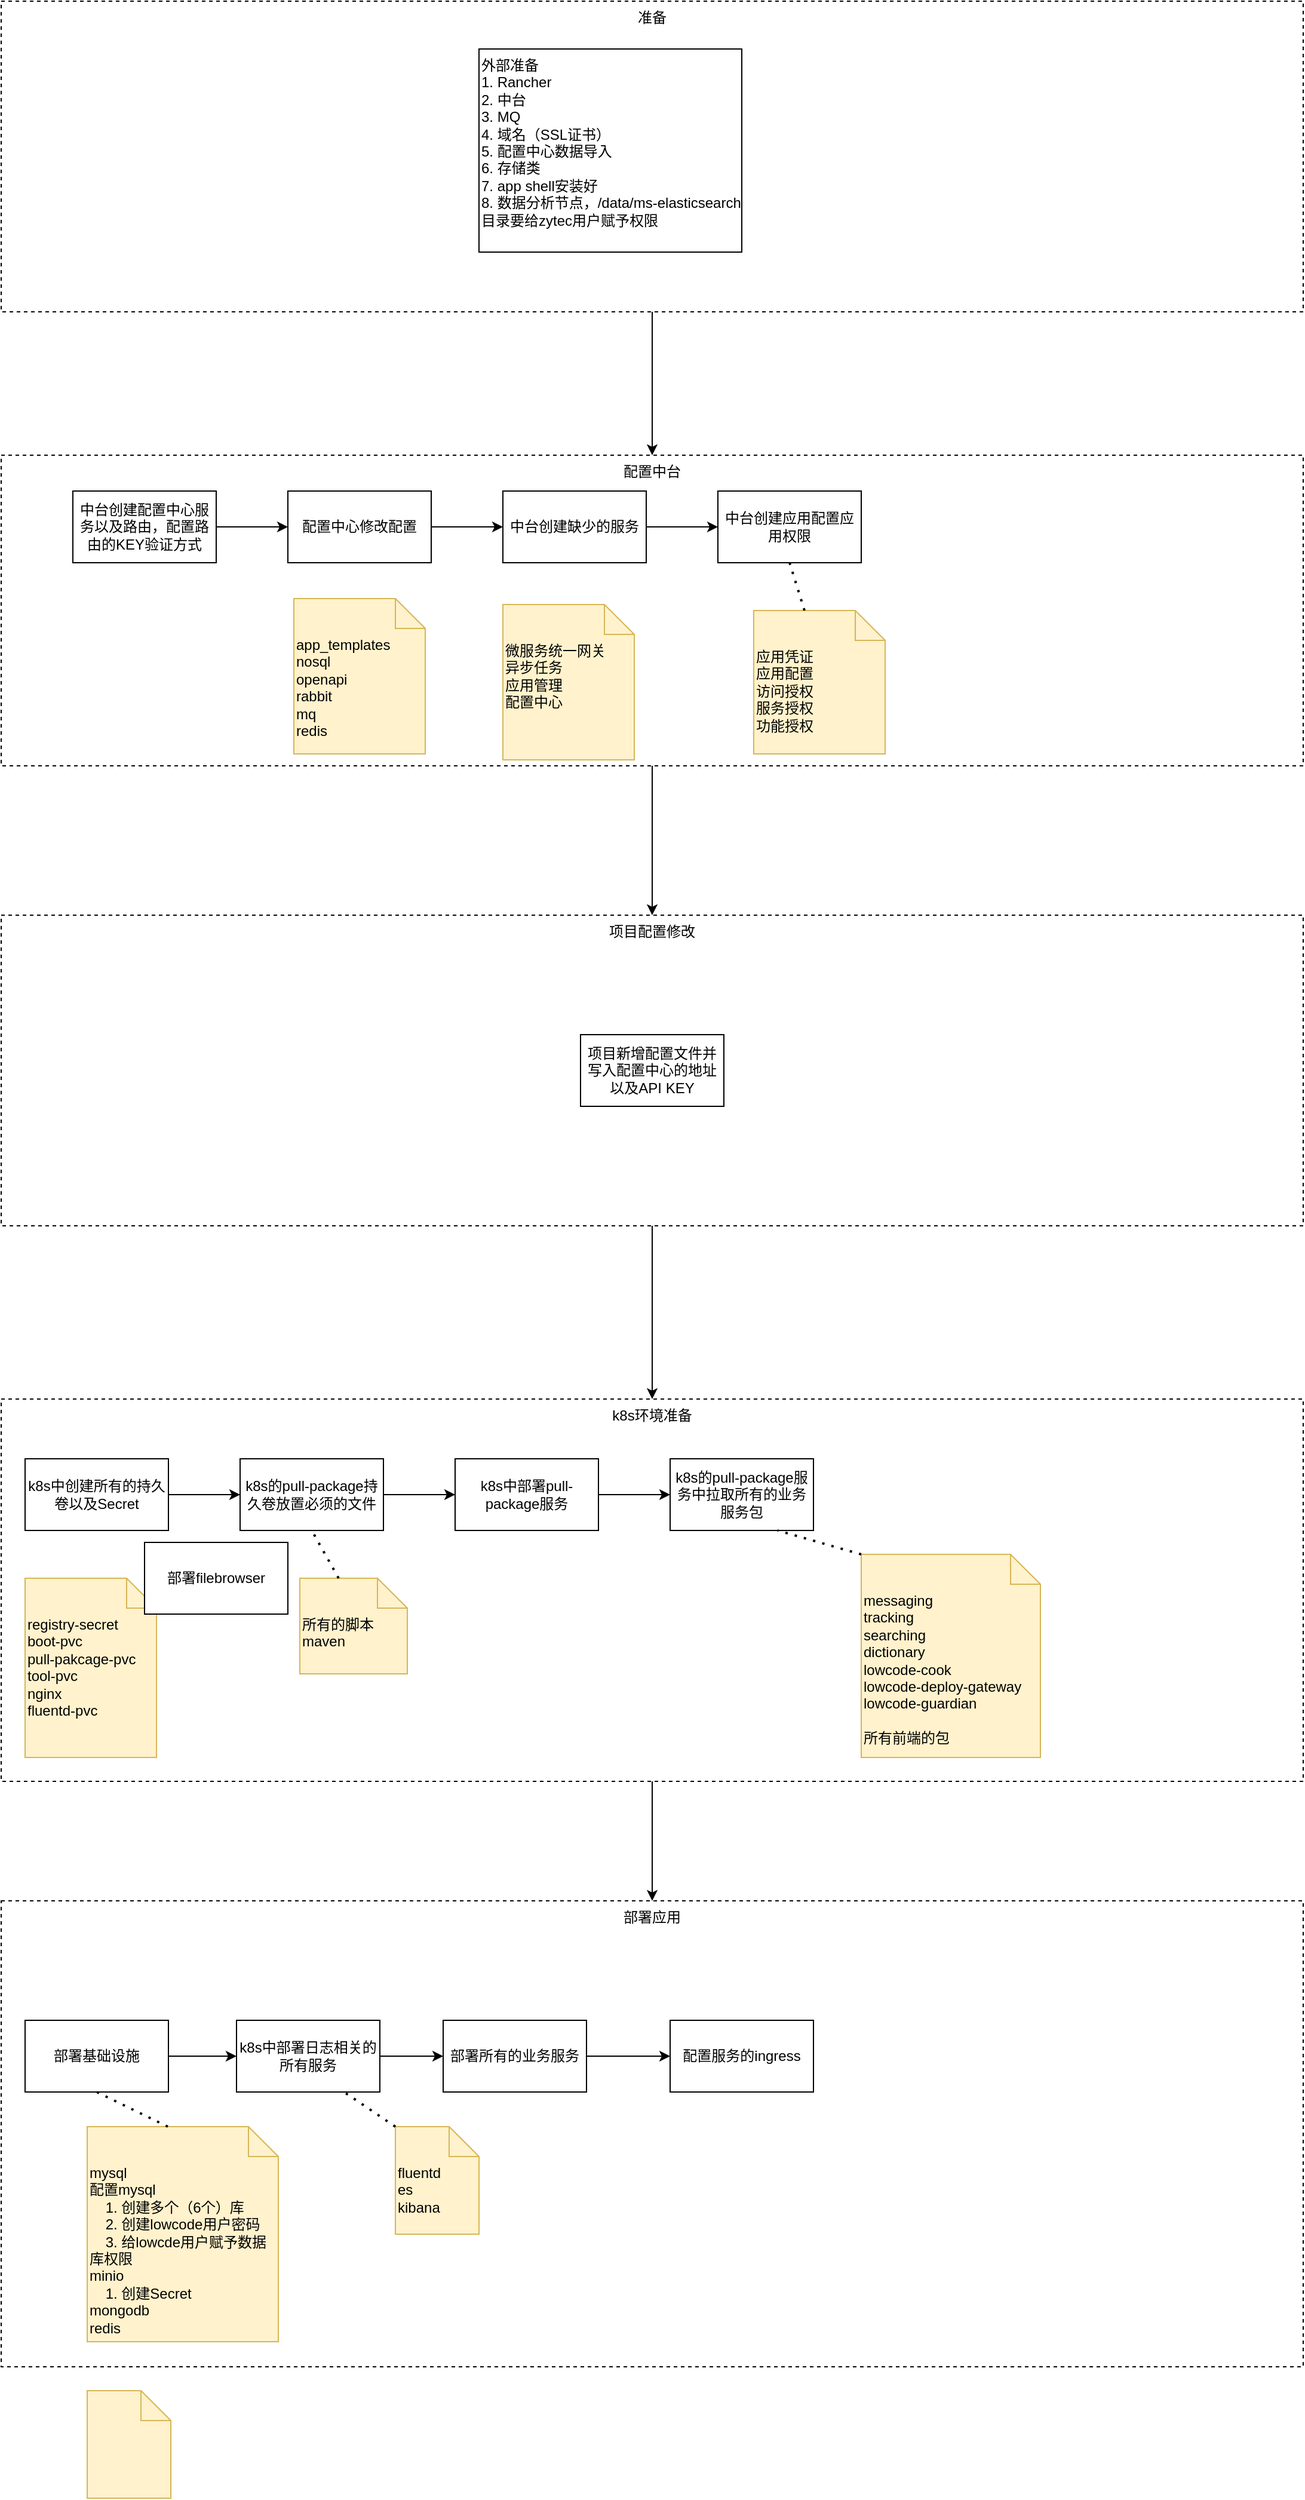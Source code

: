 <mxfile version="24.2.3" type="github">
  <diagram id="C5RBs43oDa-KdzZeNtuy" name="Page-1">
    <mxGraphModel dx="2501" dy="1930" grid="1" gridSize="10" guides="1" tooltips="1" connect="1" arrows="1" fold="1" page="1" pageScale="1" pageWidth="827" pageHeight="1169" math="0" shadow="0">
      <root>
        <mxCell id="WIyWlLk6GJQsqaUBKTNV-0" />
        <mxCell id="WIyWlLk6GJQsqaUBKTNV-1" parent="WIyWlLk6GJQsqaUBKTNV-0" />
        <mxCell id="bLoDom8n8q_n5jIfxJ7S-91" value="项目配置修改" style="rounded=0;whiteSpace=wrap;html=1;align=center;verticalAlign=top;fontFamily=Helvetica;fontSize=12;fontColor=default;fillColor=none;gradientColor=none;dashed=1;" parent="WIyWlLk6GJQsqaUBKTNV-1" vertex="1">
          <mxGeometry x="-470" y="325" width="1090" height="260" as="geometry" />
        </mxCell>
        <mxCell id="bLoDom8n8q_n5jIfxJ7S-105" value="" style="edgeStyle=none;rounded=0;orthogonalLoop=1;jettySize=auto;html=1;fontFamily=Helvetica;fontSize=12;fontColor=default;entryX=0.5;entryY=0;entryDx=0;entryDy=0;" parent="WIyWlLk6GJQsqaUBKTNV-1" source="bLoDom8n8q_n5jIfxJ7S-104" target="bLoDom8n8q_n5jIfxJ7S-90" edge="1">
          <mxGeometry relative="1" as="geometry" />
        </mxCell>
        <mxCell id="bLoDom8n8q_n5jIfxJ7S-104" value="准备" style="rounded=0;whiteSpace=wrap;html=1;align=center;verticalAlign=top;fontFamily=Helvetica;fontSize=12;fontColor=default;fillColor=none;gradientColor=none;dashed=1;" parent="WIyWlLk6GJQsqaUBKTNV-1" vertex="1">
          <mxGeometry x="-470" y="-440" width="1090" height="260" as="geometry" />
        </mxCell>
        <mxCell id="bLoDom8n8q_n5jIfxJ7S-93" value="部署应用" style="rounded=0;whiteSpace=wrap;html=1;align=center;verticalAlign=top;fontFamily=Helvetica;fontSize=12;fontColor=default;fillColor=none;gradientColor=none;dashed=1;" parent="WIyWlLk6GJQsqaUBKTNV-1" vertex="1">
          <mxGeometry x="-470" y="1150" width="1090" height="390" as="geometry" />
        </mxCell>
        <mxCell id="bLoDom8n8q_n5jIfxJ7S-108" style="edgeStyle=none;rounded=0;orthogonalLoop=1;jettySize=auto;html=1;exitX=0.5;exitY=1;exitDx=0;exitDy=0;fontFamily=Helvetica;fontSize=12;fontColor=default;" parent="WIyWlLk6GJQsqaUBKTNV-1" source="bLoDom8n8q_n5jIfxJ7S-92" target="bLoDom8n8q_n5jIfxJ7S-93" edge="1">
          <mxGeometry relative="1" as="geometry" />
        </mxCell>
        <mxCell id="bLoDom8n8q_n5jIfxJ7S-92" value="k8s环境准备" style="rounded=0;whiteSpace=wrap;html=1;align=center;verticalAlign=top;fontFamily=Helvetica;fontSize=12;fontColor=default;fillColor=none;gradientColor=none;dashed=1;" parent="WIyWlLk6GJQsqaUBKTNV-1" vertex="1">
          <mxGeometry x="-470" y="730" width="1090" height="320" as="geometry" />
        </mxCell>
        <mxCell id="bLoDom8n8q_n5jIfxJ7S-106" style="edgeStyle=none;rounded=0;orthogonalLoop=1;jettySize=auto;html=1;exitX=0.5;exitY=1;exitDx=0;exitDy=0;entryX=0.5;entryY=0;entryDx=0;entryDy=0;fontFamily=Helvetica;fontSize=12;fontColor=default;" parent="WIyWlLk6GJQsqaUBKTNV-1" source="bLoDom8n8q_n5jIfxJ7S-90" target="bLoDom8n8q_n5jIfxJ7S-91" edge="1">
          <mxGeometry relative="1" as="geometry" />
        </mxCell>
        <mxCell id="bLoDom8n8q_n5jIfxJ7S-90" value="配置中台" style="rounded=0;whiteSpace=wrap;html=1;align=center;verticalAlign=top;fontFamily=Helvetica;fontSize=12;fontColor=default;fillColor=none;gradientColor=none;dashed=1;" parent="WIyWlLk6GJQsqaUBKTNV-1" vertex="1">
          <mxGeometry x="-470" y="-60" width="1090" height="260" as="geometry" />
        </mxCell>
        <mxCell id="bLoDom8n8q_n5jIfxJ7S-101" value="" style="edgeStyle=none;rounded=0;orthogonalLoop=1;jettySize=auto;html=1;fontFamily=Helvetica;fontSize=12;fontColor=default;" parent="WIyWlLk6GJQsqaUBKTNV-1" source="bLoDom8n8q_n5jIfxJ7S-40" target="bLoDom8n8q_n5jIfxJ7S-81" edge="1">
          <mxGeometry relative="1" as="geometry" />
        </mxCell>
        <mxCell id="bLoDom8n8q_n5jIfxJ7S-40" value="k8s中部署日志相关的所有服务" style="rounded=0;whiteSpace=wrap;html=1;" parent="WIyWlLk6GJQsqaUBKTNV-1" vertex="1">
          <mxGeometry x="-273" y="1250" width="120" height="60" as="geometry" />
        </mxCell>
        <mxCell id="bLoDom8n8q_n5jIfxJ7S-41" value="fluentd&lt;div&gt;es&lt;/div&gt;&lt;div&gt;kibana&lt;/div&gt;" style="shape=note2;boundedLbl=1;whiteSpace=wrap;html=1;size=25;verticalAlign=top;align=left;fillColor=#fff2cc;strokeColor=#d6b656;" parent="WIyWlLk6GJQsqaUBKTNV-1" vertex="1">
          <mxGeometry x="-140" y="1339" width="70" height="90" as="geometry" />
        </mxCell>
        <mxCell id="bLoDom8n8q_n5jIfxJ7S-42" value="" style="endArrow=none;dashed=1;html=1;dashPattern=1 3;strokeWidth=2;rounded=0;entryX=0.75;entryY=1;entryDx=0;entryDy=0;exitX=0;exitY=0;exitDx=0;exitDy=0;exitPerimeter=0;" parent="WIyWlLk6GJQsqaUBKTNV-1" source="bLoDom8n8q_n5jIfxJ7S-41" target="bLoDom8n8q_n5jIfxJ7S-40" edge="1">
          <mxGeometry width="50" height="50" relative="1" as="geometry">
            <mxPoint x="-43" y="1095" as="sourcePoint" />
            <mxPoint x="-143" y="1015" as="targetPoint" />
          </mxGeometry>
        </mxCell>
        <mxCell id="bLoDom8n8q_n5jIfxJ7S-64" value="外部准备&lt;div&gt;1. Rancher&lt;/div&gt;&lt;div&gt;2. 中台&lt;/div&gt;&lt;div&gt;3. MQ&lt;/div&gt;&lt;div&gt;4. 域名（SSL证书）&lt;/div&gt;&lt;div&gt;5. 配置中心数据导入&lt;/div&gt;&lt;div&gt;6. 存储类&lt;/div&gt;&lt;div data-sider-select-id=&quot;3804fd7e-b8ad-4e94-b46b-e27dd143f4b2&quot;&gt;7. app shell安装好&lt;/div&gt;&lt;div data-sider-select-id=&quot;08f825d4-d1de-4067-8cb7-2164a5672277&quot;&gt;8. 数据分析节点，/data/ms-elasticsearch目录要给zytec用户赋予权限&lt;/div&gt;" style="text;html=1;align=left;verticalAlign=top;whiteSpace=wrap;rounded=0;strokeColor=default;" parent="WIyWlLk6GJQsqaUBKTNV-1" vertex="1">
          <mxGeometry x="-70" y="-400" width="220" height="170" as="geometry" />
        </mxCell>
        <mxCell id="bLoDom8n8q_n5jIfxJ7S-94" value="" style="edgeStyle=none;rounded=0;orthogonalLoop=1;jettySize=auto;html=1;fontFamily=Helvetica;fontSize=12;fontColor=default;" parent="WIyWlLk6GJQsqaUBKTNV-1" source="bLoDom8n8q_n5jIfxJ7S-65" target="bLoDom8n8q_n5jIfxJ7S-66" edge="1">
          <mxGeometry relative="1" as="geometry" />
        </mxCell>
        <mxCell id="bLoDom8n8q_n5jIfxJ7S-65" value="中台创建配置中心服务以及路由，配置路由的KEY验证方式" style="rounded=0;whiteSpace=wrap;html=1;" parent="WIyWlLk6GJQsqaUBKTNV-1" vertex="1">
          <mxGeometry x="-410" y="-30" width="120" height="60" as="geometry" />
        </mxCell>
        <mxCell id="bLoDom8n8q_n5jIfxJ7S-95" value="" style="edgeStyle=none;rounded=0;orthogonalLoop=1;jettySize=auto;html=1;fontFamily=Helvetica;fontSize=12;fontColor=default;" parent="WIyWlLk6GJQsqaUBKTNV-1" source="bLoDom8n8q_n5jIfxJ7S-66" target="bLoDom8n8q_n5jIfxJ7S-68" edge="1">
          <mxGeometry relative="1" as="geometry" />
        </mxCell>
        <mxCell id="bLoDom8n8q_n5jIfxJ7S-66" value="配置中心修改配置" style="rounded=0;whiteSpace=wrap;html=1;" parent="WIyWlLk6GJQsqaUBKTNV-1" vertex="1">
          <mxGeometry x="-230" y="-30" width="120" height="60" as="geometry" />
        </mxCell>
        <mxCell id="bLoDom8n8q_n5jIfxJ7S-67" value="中台创建应用配置应用权限" style="rounded=0;whiteSpace=wrap;html=1;" parent="WIyWlLk6GJQsqaUBKTNV-1" vertex="1">
          <mxGeometry x="130" y="-30" width="120" height="60" as="geometry" />
        </mxCell>
        <mxCell id="bLoDom8n8q_n5jIfxJ7S-96" value="" style="edgeStyle=none;rounded=0;orthogonalLoop=1;jettySize=auto;html=1;fontFamily=Helvetica;fontSize=12;fontColor=default;" parent="WIyWlLk6GJQsqaUBKTNV-1" source="bLoDom8n8q_n5jIfxJ7S-68" target="bLoDom8n8q_n5jIfxJ7S-67" edge="1">
          <mxGeometry relative="1" as="geometry" />
        </mxCell>
        <mxCell id="bLoDom8n8q_n5jIfxJ7S-68" value="中台创建缺少的服务" style="rounded=0;whiteSpace=wrap;html=1;" parent="WIyWlLk6GJQsqaUBKTNV-1" vertex="1">
          <mxGeometry x="-50" y="-30" width="120" height="60" as="geometry" />
        </mxCell>
        <mxCell id="bLoDom8n8q_n5jIfxJ7S-70" value="项目新增配置文件并写入配置中心的地址以及API KEY" style="rounded=0;whiteSpace=wrap;html=1;" parent="WIyWlLk6GJQsqaUBKTNV-1" vertex="1">
          <mxGeometry x="15" y="425" width="120" height="60" as="geometry" />
        </mxCell>
        <mxCell id="bLoDom8n8q_n5jIfxJ7S-97" value="" style="edgeStyle=none;rounded=0;orthogonalLoop=1;jettySize=auto;html=1;fontFamily=Helvetica;fontSize=12;fontColor=default;" parent="WIyWlLk6GJQsqaUBKTNV-1" source="bLoDom8n8q_n5jIfxJ7S-71" target="bLoDom8n8q_n5jIfxJ7S-76" edge="1">
          <mxGeometry relative="1" as="geometry" />
        </mxCell>
        <mxCell id="bLoDom8n8q_n5jIfxJ7S-71" value="k8s中创建所有的持久卷以及Secret" style="rounded=0;whiteSpace=wrap;html=1;" parent="WIyWlLk6GJQsqaUBKTNV-1" vertex="1">
          <mxGeometry x="-450" y="780" width="120" height="60" as="geometry" />
        </mxCell>
        <mxCell id="bLoDom8n8q_n5jIfxJ7S-100" value="" style="edgeStyle=none;rounded=0;orthogonalLoop=1;jettySize=auto;html=1;fontFamily=Helvetica;fontSize=12;fontColor=default;" parent="WIyWlLk6GJQsqaUBKTNV-1" source="bLoDom8n8q_n5jIfxJ7S-72" target="bLoDom8n8q_n5jIfxJ7S-40" edge="1">
          <mxGeometry relative="1" as="geometry" />
        </mxCell>
        <mxCell id="bLoDom8n8q_n5jIfxJ7S-72" value="部署基础设施" style="rounded=0;whiteSpace=wrap;html=1;" parent="WIyWlLk6GJQsqaUBKTNV-1" vertex="1">
          <mxGeometry x="-450" y="1250" width="120" height="60" as="geometry" />
        </mxCell>
        <mxCell id="bLoDom8n8q_n5jIfxJ7S-73" value="mysql&lt;div&gt;&lt;div&gt;&lt;span style=&quot;text-align: center;&quot;&gt;配置mysql&lt;/span&gt;&lt;br&gt;&lt;/div&gt;&lt;div&gt;&lt;span style=&quot;text-align: center;&quot;&gt;&amp;nbsp; &amp;nbsp;&amp;nbsp;&lt;/span&gt;&lt;span style=&quot;background-color: initial;&quot;&gt;1. 创建多个（6个）库&lt;/span&gt;&lt;/div&gt;&lt;div&gt;&amp;nbsp; &amp;nbsp; 2. 创建lowcode用户密码&lt;/div&gt;&lt;div&gt;&amp;nbsp; &amp;nbsp; 3. 给lowcde用户赋予数据库权限&lt;/div&gt;&lt;div&gt;minio&lt;/div&gt;&lt;div&gt;&amp;nbsp; &amp;nbsp; 1. 创建Secret&lt;/div&gt;&lt;div&gt;mongodb&lt;/div&gt;&lt;div&gt;redis&lt;/div&gt;&lt;div&gt;&lt;br&gt;&lt;/div&gt;&lt;/div&gt;" style="shape=note2;boundedLbl=1;whiteSpace=wrap;html=1;size=25;verticalAlign=top;align=left;fillColor=#fff2cc;strokeColor=#d6b656;" parent="WIyWlLk6GJQsqaUBKTNV-1" vertex="1">
          <mxGeometry x="-398" y="1339" width="160" height="180" as="geometry" />
        </mxCell>
        <mxCell id="bLoDom8n8q_n5jIfxJ7S-74" value="" style="endArrow=none;dashed=1;html=1;dashPattern=1 3;strokeWidth=2;rounded=0;entryX=0.5;entryY=1;entryDx=0;entryDy=0;exitX=0;exitY=0;exitDx=67.5;exitDy=0;exitPerimeter=0;" parent="WIyWlLk6GJQsqaUBKTNV-1" source="bLoDom8n8q_n5jIfxJ7S-73" target="bLoDom8n8q_n5jIfxJ7S-72" edge="1">
          <mxGeometry width="50" height="50" relative="1" as="geometry">
            <mxPoint x="-183" y="1340" as="sourcePoint" />
            <mxPoint x="-233" y="1300" as="targetPoint" />
          </mxGeometry>
        </mxCell>
        <mxCell id="bLoDom8n8q_n5jIfxJ7S-98" value="" style="edgeStyle=none;rounded=0;orthogonalLoop=1;jettySize=auto;html=1;fontFamily=Helvetica;fontSize=12;fontColor=default;" parent="WIyWlLk6GJQsqaUBKTNV-1" source="bLoDom8n8q_n5jIfxJ7S-76" target="bLoDom8n8q_n5jIfxJ7S-77" edge="1">
          <mxGeometry relative="1" as="geometry" />
        </mxCell>
        <mxCell id="bLoDom8n8q_n5jIfxJ7S-76" value="k8s的pull-package持久卷放置必须的文件" style="rounded=0;whiteSpace=wrap;html=1;" parent="WIyWlLk6GJQsqaUBKTNV-1" vertex="1">
          <mxGeometry x="-270" y="780" width="120" height="60" as="geometry" />
        </mxCell>
        <mxCell id="bLoDom8n8q_n5jIfxJ7S-99" value="" style="edgeStyle=none;rounded=0;orthogonalLoop=1;jettySize=auto;html=1;fontFamily=Helvetica;fontSize=12;fontColor=default;" parent="WIyWlLk6GJQsqaUBKTNV-1" source="bLoDom8n8q_n5jIfxJ7S-77" target="bLoDom8n8q_n5jIfxJ7S-80" edge="1">
          <mxGeometry relative="1" as="geometry" />
        </mxCell>
        <mxCell id="bLoDom8n8q_n5jIfxJ7S-77" value="k8s中部署pull-package服务" style="rounded=0;whiteSpace=wrap;html=1;" parent="WIyWlLk6GJQsqaUBKTNV-1" vertex="1">
          <mxGeometry x="-90" y="780" width="120" height="60" as="geometry" />
        </mxCell>
        <mxCell id="bLoDom8n8q_n5jIfxJ7S-78" value="所有的脚本&lt;div&gt;maven&lt;/div&gt;" style="shape=note2;boundedLbl=1;whiteSpace=wrap;html=1;size=25;verticalAlign=top;align=left;fillColor=#fff2cc;strokeColor=#d6b656;" parent="WIyWlLk6GJQsqaUBKTNV-1" vertex="1">
          <mxGeometry x="-220" y="880" width="90" height="80" as="geometry" />
        </mxCell>
        <mxCell id="bLoDom8n8q_n5jIfxJ7S-79" value="" style="endArrow=none;dashed=1;html=1;dashPattern=1 3;strokeWidth=2;rounded=0;entryX=0.5;entryY=1;entryDx=0;entryDy=0;exitX=0;exitY=0;exitDx=32.5;exitDy=0;exitPerimeter=0;" parent="WIyWlLk6GJQsqaUBKTNV-1" source="bLoDom8n8q_n5jIfxJ7S-78" target="bLoDom8n8q_n5jIfxJ7S-76" edge="1">
          <mxGeometry width="50" height="50" relative="1" as="geometry">
            <mxPoint x="-220.5" y="940" as="sourcePoint" />
            <mxPoint x="-215.5" y="860" as="targetPoint" />
          </mxGeometry>
        </mxCell>
        <mxCell id="bLoDom8n8q_n5jIfxJ7S-80" value="k8s的pull-package服务中拉取所有的业务服务包" style="rounded=0;whiteSpace=wrap;html=1;" parent="WIyWlLk6GJQsqaUBKTNV-1" vertex="1">
          <mxGeometry x="90" y="780" width="120" height="60" as="geometry" />
        </mxCell>
        <mxCell id="bLoDom8n8q_n5jIfxJ7S-102" value="" style="edgeStyle=none;rounded=0;orthogonalLoop=1;jettySize=auto;html=1;fontFamily=Helvetica;fontSize=12;fontColor=default;" parent="WIyWlLk6GJQsqaUBKTNV-1" source="bLoDom8n8q_n5jIfxJ7S-81" target="bLoDom8n8q_n5jIfxJ7S-82" edge="1">
          <mxGeometry relative="1" as="geometry" />
        </mxCell>
        <mxCell id="bLoDom8n8q_n5jIfxJ7S-81" value="部署所有的业务服务" style="rounded=0;whiteSpace=wrap;html=1;" parent="WIyWlLk6GJQsqaUBKTNV-1" vertex="1">
          <mxGeometry x="-100" y="1250" width="120" height="60" as="geometry" />
        </mxCell>
        <mxCell id="bLoDom8n8q_n5jIfxJ7S-82" value="配置服务的ingress" style="rounded=0;whiteSpace=wrap;html=1;" parent="WIyWlLk6GJQsqaUBKTNV-1" vertex="1">
          <mxGeometry x="90" y="1250" width="120" height="60" as="geometry" />
        </mxCell>
        <mxCell id="bLoDom8n8q_n5jIfxJ7S-83" value="&lt;div&gt;应用凭证&lt;/div&gt;应用配置&lt;div&gt;访问授权&lt;/div&gt;&lt;div&gt;服务授权&lt;/div&gt;&lt;div&gt;功能授权&lt;/div&gt;" style="shape=note2;boundedLbl=1;whiteSpace=wrap;html=1;size=25;verticalAlign=top;align=left;fillColor=#fff2cc;strokeColor=#d6b656;" parent="WIyWlLk6GJQsqaUBKTNV-1" vertex="1">
          <mxGeometry x="160" y="70" width="110" height="120" as="geometry" />
        </mxCell>
        <mxCell id="bLoDom8n8q_n5jIfxJ7S-84" value="" style="endArrow=none;dashed=1;html=1;dashPattern=1 3;strokeWidth=2;rounded=0;entryX=0.5;entryY=1;entryDx=0;entryDy=0;exitX=0;exitY=0;exitDx=42.5;exitDy=0;exitPerimeter=0;" parent="WIyWlLk6GJQsqaUBKTNV-1" source="bLoDom8n8q_n5jIfxJ7S-83" target="bLoDom8n8q_n5jIfxJ7S-67" edge="1">
          <mxGeometry width="50" height="50" relative="1" as="geometry">
            <mxPoint x="-137" y="340" as="sourcePoint" />
            <mxPoint x="-160" y="300" as="targetPoint" />
          </mxGeometry>
        </mxCell>
        <mxCell id="bLoDom8n8q_n5jIfxJ7S-88" value="messaging&lt;div&gt;tracking&lt;/div&gt;&lt;div&gt;searching&lt;/div&gt;&lt;div&gt;dictionary&lt;/div&gt;&lt;div&gt;lowcode-cook&lt;/div&gt;&lt;div&gt;lowcode-deploy-gateway&lt;/div&gt;&lt;div&gt;lowcode-guardian&lt;/div&gt;&lt;div&gt;&lt;br&gt;&lt;/div&gt;&lt;div&gt;所有前端的包&lt;/div&gt;" style="shape=note2;boundedLbl=1;whiteSpace=wrap;html=1;size=25;verticalAlign=top;align=left;fillColor=#fff2cc;strokeColor=#d6b656;" parent="WIyWlLk6GJQsqaUBKTNV-1" vertex="1">
          <mxGeometry x="250" y="860" width="150" height="170" as="geometry" />
        </mxCell>
        <mxCell id="bLoDom8n8q_n5jIfxJ7S-89" value="" style="endArrow=none;dashed=1;html=1;dashPattern=1 3;strokeWidth=2;rounded=0;entryX=0.75;entryY=1;entryDx=0;entryDy=0;exitX=0;exitY=0;exitDx=0;exitDy=0;exitPerimeter=0;" parent="WIyWlLk6GJQsqaUBKTNV-1" source="bLoDom8n8q_n5jIfxJ7S-88" target="bLoDom8n8q_n5jIfxJ7S-80" edge="1">
          <mxGeometry width="50" height="50" relative="1" as="geometry">
            <mxPoint x="-177" y="890" as="sourcePoint" />
            <mxPoint x="-200" y="850" as="targetPoint" />
          </mxGeometry>
        </mxCell>
        <mxCell id="bLoDom8n8q_n5jIfxJ7S-107" style="edgeStyle=none;rounded=0;orthogonalLoop=1;jettySize=auto;html=1;exitX=0.5;exitY=1;exitDx=0;exitDy=0;entryX=0.5;entryY=0;entryDx=0;entryDy=0;fontFamily=Helvetica;fontSize=12;fontColor=default;" parent="WIyWlLk6GJQsqaUBKTNV-1" source="bLoDom8n8q_n5jIfxJ7S-91" target="bLoDom8n8q_n5jIfxJ7S-92" edge="1">
          <mxGeometry relative="1" as="geometry" />
        </mxCell>
        <mxCell id="kxMak26ckprh1PsMX2pA-0" value="app_templates&lt;div&gt;nosql&lt;/div&gt;&lt;div&gt;openapi&lt;/div&gt;&lt;div&gt;rabbit&lt;/div&gt;&lt;div&gt;mq&lt;/div&gt;&lt;div&gt;redis&lt;/div&gt;" style="shape=note2;boundedLbl=1;whiteSpace=wrap;html=1;size=25;verticalAlign=top;align=left;fillColor=#fff2cc;strokeColor=#d6b656;" vertex="1" parent="WIyWlLk6GJQsqaUBKTNV-1">
          <mxGeometry x="-225" y="60" width="110" height="130" as="geometry" />
        </mxCell>
        <mxCell id="kxMak26ckprh1PsMX2pA-1" value="微服务统一网关&lt;div&gt;异步任务&lt;/div&gt;&lt;div&gt;应用管理&lt;/div&gt;&lt;div&gt;配置中心&lt;/div&gt;&lt;div data-sider-select-id=&quot;59089e71-1f18-4ccd-a7cc-cfcd65c23086&quot;&gt;&lt;br&gt;&lt;/div&gt;" style="shape=note2;boundedLbl=1;whiteSpace=wrap;html=1;size=25;verticalAlign=top;align=left;fillColor=#fff2cc;strokeColor=#d6b656;" vertex="1" parent="WIyWlLk6GJQsqaUBKTNV-1">
          <mxGeometry x="-50" y="65" width="110" height="130" as="geometry" />
        </mxCell>
        <mxCell id="kxMak26ckprh1PsMX2pA-2" value="registry-secret&lt;div&gt;boot-pvc&lt;/div&gt;&lt;div&gt;pull-pakcage-pvc&lt;/div&gt;&lt;div&gt;tool-pvc&lt;/div&gt;&lt;div&gt;nginx&lt;/div&gt;&lt;div&gt;fluentd-pvc&lt;/div&gt;&lt;div&gt;&lt;br&gt;&lt;/div&gt;" style="shape=note2;boundedLbl=1;whiteSpace=wrap;html=1;size=25;verticalAlign=top;align=left;fillColor=#fff2cc;strokeColor=#d6b656;" vertex="1" parent="WIyWlLk6GJQsqaUBKTNV-1">
          <mxGeometry x="-450" y="880" width="110" height="150" as="geometry" />
        </mxCell>
        <mxCell id="kxMak26ckprh1PsMX2pA-3" value="部署filebrowser" style="rounded=0;whiteSpace=wrap;html=1;" vertex="1" parent="WIyWlLk6GJQsqaUBKTNV-1">
          <mxGeometry x="-350" y="850" width="120" height="60" as="geometry" />
        </mxCell>
        <mxCell id="kxMak26ckprh1PsMX2pA-4" value="" style="shape=note2;boundedLbl=1;whiteSpace=wrap;html=1;size=25;verticalAlign=top;align=left;fillColor=#fff2cc;strokeColor=#d6b656;" vertex="1" parent="WIyWlLk6GJQsqaUBKTNV-1">
          <mxGeometry x="-398" y="1560" width="70" height="90" as="geometry" />
        </mxCell>
      </root>
    </mxGraphModel>
  </diagram>
</mxfile>
